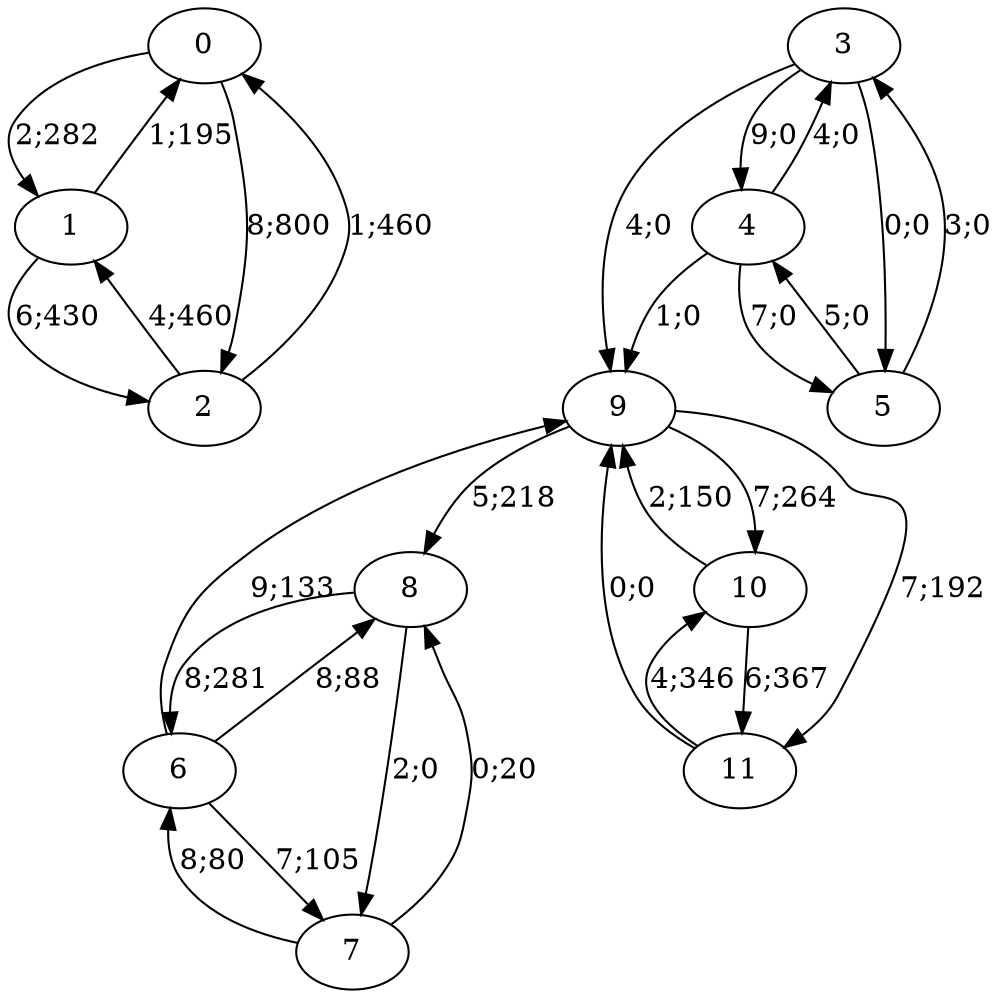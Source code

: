 digraph graph6785 {


0 -> 1 [color=black,label="2;282"]
0 -> 2 [color=black,label="8;800"]


1 -> 0 [color=black,label="1;195"]
1 -> 2 [color=black,label="6;430"]


2 -> 0 [color=black,label="1;460"]
2 -> 1 [color=black,label="4;460"]






































9 -> 8 [color=black,label="5;218"]
9 -> 10 [color=black,label="7;264"]
9 -> 11 [color=black,label="7;192"]


10 -> 9 [color=black,label="2;150"]
10 -> 11 [color=black,label="6;367"]


11 -> 9 [color=black,label="0;0"]
11 -> 10 [color=black,label="4;346"]














6 -> 9 [color=black,label="9;133"]
6 -> 7 [color=black,label="7;105"]
6 -> 8 [color=black,label="8;88"]


7 -> 6 [color=black,label="8;80"]
7 -> 8 [color=black,label="0;20"]


8 -> 6 [color=black,label="8;281"]
8 -> 7 [color=black,label="2;0"]














3 -> 9 [color=black,label="4;0"]
3 -> 4 [color=black,label="9;0"]
3 -> 5 [color=black,label="0;0"]


4 -> 9 [color=black,label="1;0"]
4 -> 3 [color=black,label="4;0"]
4 -> 5 [color=black,label="7;0"]


5 -> 3 [color=black,label="3;0"]
5 -> 4 [color=black,label="5;0"]













}